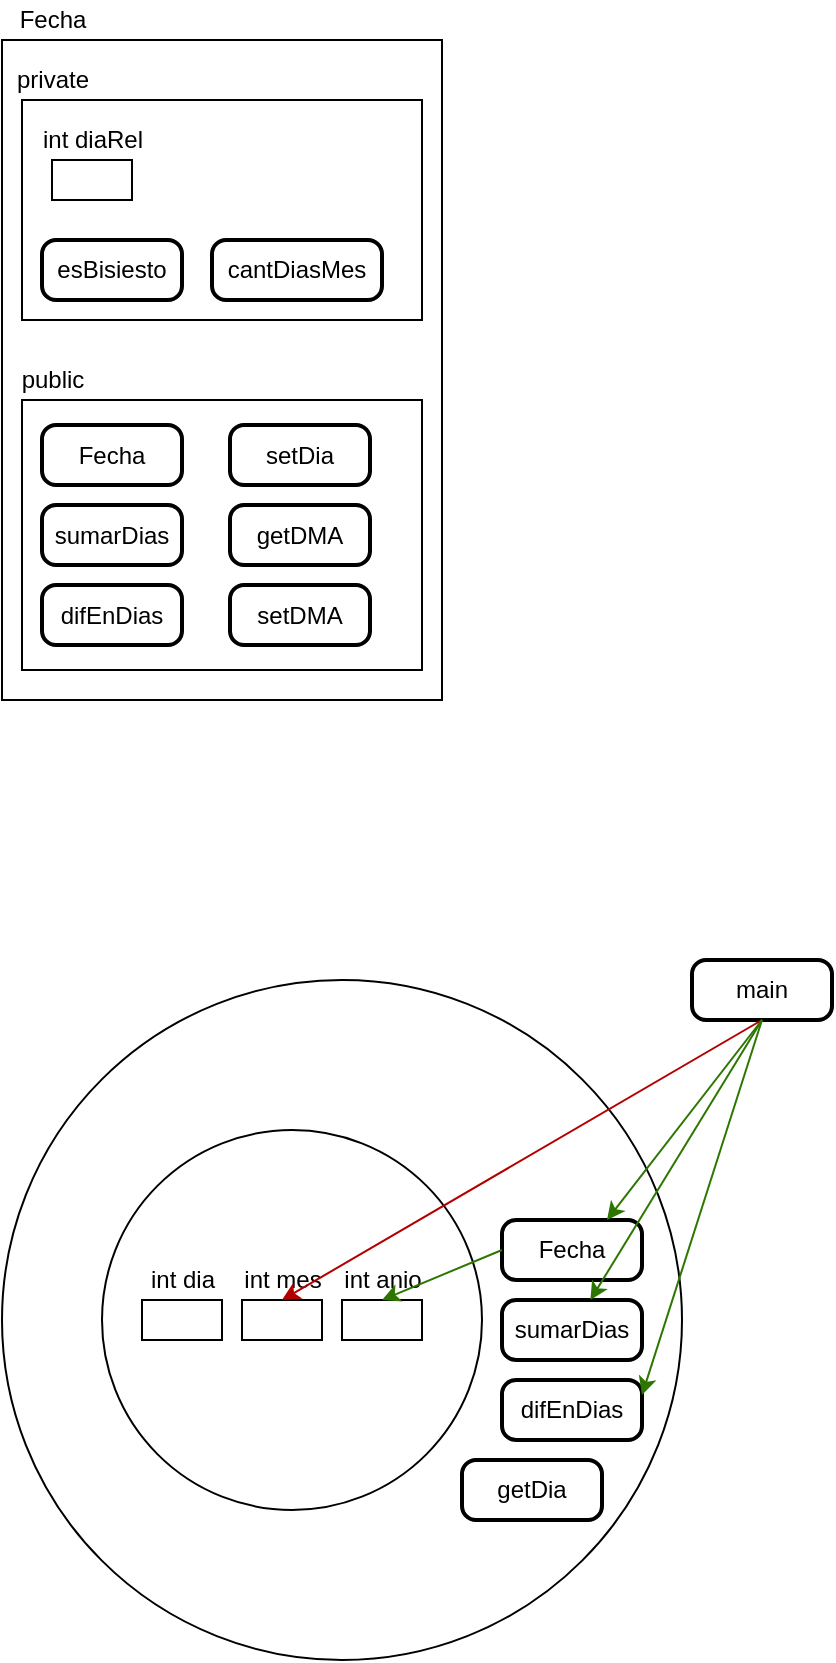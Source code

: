<mxfile version="20.2.3" type="device"><diagram id="mHn8WexySRuzS3800NZJ" name="Página-1"><mxGraphModel dx="1185" dy="714" grid="0" gridSize="10" guides="1" tooltips="1" connect="1" arrows="1" fold="1" page="1" pageScale="1" pageWidth="827" pageHeight="1169" math="0" shadow="0"><root><mxCell id="0"/><mxCell id="1" parent="0"/><mxCell id="NqUCk17vALh_o8XsfmTa-27" value="" style="ellipse;whiteSpace=wrap;html=1;aspect=fixed;" parent="1" vertex="1"><mxGeometry x="230" y="580" width="340" height="340" as="geometry"/></mxCell><mxCell id="NqUCk17vALh_o8XsfmTa-26" value="" style="ellipse;whiteSpace=wrap;html=1;aspect=fixed;" parent="1" vertex="1"><mxGeometry x="280" y="655" width="190" height="190" as="geometry"/></mxCell><mxCell id="NqUCk17vALh_o8XsfmTa-1" value="" style="rounded=0;whiteSpace=wrap;html=1;" parent="1" vertex="1"><mxGeometry x="230" y="110" width="220" height="330" as="geometry"/></mxCell><mxCell id="NqUCk17vALh_o8XsfmTa-10" value="Fecha" style="text;html=1;align=center;verticalAlign=middle;resizable=0;points=[];autosize=1;strokeColor=none;fillColor=none;" parent="1" vertex="1"><mxGeometry x="230" y="90" width="50" height="20" as="geometry"/></mxCell><mxCell id="NqUCk17vALh_o8XsfmTa-16" value="" style="group" parent="1" vertex="1" connectable="0"><mxGeometry x="230" y="270" width="210" height="155" as="geometry"/></mxCell><mxCell id="NqUCk17vALh_o8XsfmTa-14" value="" style="rounded=0;whiteSpace=wrap;html=1;" parent="NqUCk17vALh_o8XsfmTa-16" vertex="1"><mxGeometry x="10" y="20" width="200" height="135" as="geometry"/></mxCell><mxCell id="NqUCk17vALh_o8XsfmTa-8" value="sumarDias" style="rounded=1;whiteSpace=wrap;html=1;absoluteArcSize=1;arcSize=14;strokeWidth=2;" parent="NqUCk17vALh_o8XsfmTa-16" vertex="1"><mxGeometry x="20" y="72.5" width="70" height="30" as="geometry"/></mxCell><mxCell id="NqUCk17vALh_o8XsfmTa-9" value="difEnDias" style="rounded=1;whiteSpace=wrap;html=1;absoluteArcSize=1;arcSize=14;strokeWidth=2;" parent="NqUCk17vALh_o8XsfmTa-16" vertex="1"><mxGeometry x="20" y="112.5" width="70" height="30" as="geometry"/></mxCell><mxCell id="NqUCk17vALh_o8XsfmTa-11" value="Fecha" style="rounded=1;whiteSpace=wrap;html=1;absoluteArcSize=1;arcSize=14;strokeWidth=2;" parent="NqUCk17vALh_o8XsfmTa-16" vertex="1"><mxGeometry x="20" y="32.5" width="70" height="30" as="geometry"/></mxCell><mxCell id="NqUCk17vALh_o8XsfmTa-15" value="public" style="text;html=1;align=center;verticalAlign=middle;resizable=0;points=[];autosize=1;strokeColor=none;fillColor=none;" parent="NqUCk17vALh_o8XsfmTa-16" vertex="1"><mxGeometry width="50" height="20" as="geometry"/></mxCell><mxCell id="NqUCk17vALh_o8XsfmTa-44" value="setDia" style="rounded=1;whiteSpace=wrap;html=1;absoluteArcSize=1;arcSize=14;strokeWidth=2;" parent="NqUCk17vALh_o8XsfmTa-16" vertex="1"><mxGeometry x="114" y="32.5" width="70" height="30" as="geometry"/></mxCell><mxCell id="NqUCk17vALh_o8XsfmTa-45" value="getDMA" style="rounded=1;whiteSpace=wrap;html=1;absoluteArcSize=1;arcSize=14;strokeWidth=2;" parent="NqUCk17vALh_o8XsfmTa-16" vertex="1"><mxGeometry x="114" y="72.5" width="70" height="30" as="geometry"/></mxCell><mxCell id="NqUCk17vALh_o8XsfmTa-46" value="setDMA" style="rounded=1;whiteSpace=wrap;html=1;absoluteArcSize=1;arcSize=14;strokeWidth=2;" parent="NqUCk17vALh_o8XsfmTa-16" vertex="1"><mxGeometry x="114" y="112.5" width="70" height="30" as="geometry"/></mxCell><mxCell id="NqUCk17vALh_o8XsfmTa-19" value="" style="group" parent="1" vertex="1" connectable="0"><mxGeometry x="230" y="120" width="210" height="130" as="geometry"/></mxCell><mxCell id="NqUCk17vALh_o8XsfmTa-12" value="" style="rounded=0;whiteSpace=wrap;html=1;" parent="NqUCk17vALh_o8XsfmTa-19" vertex="1"><mxGeometry x="10" y="20" width="200" height="110" as="geometry"/></mxCell><mxCell id="NqUCk17vALh_o8XsfmTa-2" value="" style="rounded=0;whiteSpace=wrap;html=1;" parent="NqUCk17vALh_o8XsfmTa-19" vertex="1"><mxGeometry x="25" y="50" width="40" height="20" as="geometry"/></mxCell><mxCell id="NqUCk17vALh_o8XsfmTa-3" value="int diaRel" style="text;html=1;align=center;verticalAlign=middle;resizable=0;points=[];autosize=1;strokeColor=none;fillColor=none;" parent="NqUCk17vALh_o8XsfmTa-19" vertex="1"><mxGeometry x="10" y="30" width="70" height="20" as="geometry"/></mxCell><mxCell id="NqUCk17vALh_o8XsfmTa-13" value="private" style="text;html=1;align=center;verticalAlign=middle;resizable=0;points=[];autosize=1;strokeColor=none;fillColor=none;" parent="NqUCk17vALh_o8XsfmTa-19" vertex="1"><mxGeometry width="50" height="20" as="geometry"/></mxCell><mxCell id="NqUCk17vALh_o8XsfmTa-17" value="esBisiesto" style="rounded=1;whiteSpace=wrap;html=1;absoluteArcSize=1;arcSize=14;strokeWidth=2;" parent="NqUCk17vALh_o8XsfmTa-19" vertex="1"><mxGeometry x="20" y="90" width="70" height="30" as="geometry"/></mxCell><mxCell id="NqUCk17vALh_o8XsfmTa-18" value="cantDiasMes" style="rounded=1;whiteSpace=wrap;html=1;absoluteArcSize=1;arcSize=14;strokeWidth=2;" parent="NqUCk17vALh_o8XsfmTa-19" vertex="1"><mxGeometry x="105" y="90" width="85" height="30" as="geometry"/></mxCell><mxCell id="NqUCk17vALh_o8XsfmTa-20" value="" style="rounded=0;whiteSpace=wrap;html=1;" parent="1" vertex="1"><mxGeometry x="300" y="740" width="40" height="20" as="geometry"/></mxCell><mxCell id="NqUCk17vALh_o8XsfmTa-21" value="int dia" style="text;html=1;align=center;verticalAlign=middle;resizable=0;points=[];autosize=1;strokeColor=none;fillColor=none;" parent="1" vertex="1"><mxGeometry x="295" y="720" width="50" height="20" as="geometry"/></mxCell><mxCell id="NqUCk17vALh_o8XsfmTa-22" value="int mes" style="text;html=1;align=center;verticalAlign=middle;resizable=0;points=[];autosize=1;strokeColor=none;fillColor=none;" parent="1" vertex="1"><mxGeometry x="345" y="720" width="50" height="20" as="geometry"/></mxCell><mxCell id="NqUCk17vALh_o8XsfmTa-23" value="" style="rounded=0;whiteSpace=wrap;html=1;" parent="1" vertex="1"><mxGeometry x="350" y="740" width="40" height="20" as="geometry"/></mxCell><mxCell id="NqUCk17vALh_o8XsfmTa-24" value="int anio" style="text;html=1;align=center;verticalAlign=middle;resizable=0;points=[];autosize=1;strokeColor=none;fillColor=none;" parent="1" vertex="1"><mxGeometry x="395" y="720" width="50" height="20" as="geometry"/></mxCell><mxCell id="NqUCk17vALh_o8XsfmTa-25" value="" style="rounded=0;whiteSpace=wrap;html=1;" parent="1" vertex="1"><mxGeometry x="400" y="740" width="40" height="20" as="geometry"/></mxCell><mxCell id="NqUCk17vALh_o8XsfmTa-28" value="Fecha" style="rounded=1;whiteSpace=wrap;html=1;absoluteArcSize=1;arcSize=14;strokeWidth=2;" parent="1" vertex="1"><mxGeometry x="480" y="700" width="70" height="30" as="geometry"/></mxCell><mxCell id="NqUCk17vALh_o8XsfmTa-29" value="sumarDias" style="rounded=1;whiteSpace=wrap;html=1;absoluteArcSize=1;arcSize=14;strokeWidth=2;" parent="1" vertex="1"><mxGeometry x="480" y="740" width="70" height="30" as="geometry"/></mxCell><mxCell id="NqUCk17vALh_o8XsfmTa-30" value="difEnDias" style="rounded=1;whiteSpace=wrap;html=1;absoluteArcSize=1;arcSize=14;strokeWidth=2;" parent="1" vertex="1"><mxGeometry x="480" y="780" width="70" height="30" as="geometry"/></mxCell><mxCell id="NqUCk17vALh_o8XsfmTa-31" value="main" style="rounded=1;whiteSpace=wrap;html=1;absoluteArcSize=1;arcSize=14;strokeWidth=2;" parent="1" vertex="1"><mxGeometry x="575" y="570" width="70" height="30" as="geometry"/></mxCell><mxCell id="NqUCk17vALh_o8XsfmTa-32" value="" style="endArrow=classic;html=1;rounded=0;entryX=0.5;entryY=0;entryDx=0;entryDy=0;exitX=0.5;exitY=1;exitDx=0;exitDy=0;fillColor=#e51400;strokeColor=#B20000;" parent="1" source="NqUCk17vALh_o8XsfmTa-31" target="NqUCk17vALh_o8XsfmTa-23" edge="1"><mxGeometry width="50" height="50" relative="1" as="geometry"><mxPoint x="390" y="700" as="sourcePoint"/><mxPoint x="440" y="650" as="targetPoint"/></mxGeometry></mxCell><mxCell id="NqUCk17vALh_o8XsfmTa-33" value="" style="endArrow=classic;html=1;rounded=0;exitX=0.5;exitY=1;exitDx=0;exitDy=0;entryX=0.75;entryY=0;entryDx=0;entryDy=0;fillColor=#60a917;strokeColor=#2D7600;" parent="1" source="NqUCk17vALh_o8XsfmTa-31" target="NqUCk17vALh_o8XsfmTa-28" edge="1"><mxGeometry width="50" height="50" relative="1" as="geometry"><mxPoint x="320" y="810" as="sourcePoint"/><mxPoint x="370" y="760" as="targetPoint"/></mxGeometry></mxCell><mxCell id="NqUCk17vALh_o8XsfmTa-34" value="" style="endArrow=classic;html=1;rounded=0;exitX=0.5;exitY=1;exitDx=0;exitDy=0;fillColor=#60a917;strokeColor=#2D7600;" parent="1" source="NqUCk17vALh_o8XsfmTa-31" target="NqUCk17vALh_o8XsfmTa-29" edge="1"><mxGeometry width="50" height="50" relative="1" as="geometry"><mxPoint x="620" y="610" as="sourcePoint"/><mxPoint x="532.5" y="710" as="targetPoint"/></mxGeometry></mxCell><mxCell id="NqUCk17vALh_o8XsfmTa-35" value="" style="endArrow=classic;html=1;rounded=0;fillColor=#60a917;strokeColor=#2D7600;entryX=1;entryY=0.25;entryDx=0;entryDy=0;" parent="1" target="NqUCk17vALh_o8XsfmTa-30" edge="1"><mxGeometry width="50" height="50" relative="1" as="geometry"><mxPoint x="610" y="600" as="sourcePoint"/><mxPoint x="525.161" y="750" as="targetPoint"/></mxGeometry></mxCell><mxCell id="NqUCk17vALh_o8XsfmTa-36" value="" style="endArrow=classic;html=1;rounded=0;exitX=0;exitY=0.5;exitDx=0;exitDy=0;entryX=0.5;entryY=0;entryDx=0;entryDy=0;fillColor=#60a917;strokeColor=#2D7600;" parent="1" source="NqUCk17vALh_o8XsfmTa-28" target="NqUCk17vALh_o8XsfmTa-25" edge="1"><mxGeometry width="50" height="50" relative="1" as="geometry"><mxPoint x="620" y="610" as="sourcePoint"/><mxPoint x="542.5" y="710" as="targetPoint"/></mxGeometry></mxCell><mxCell id="NqUCk17vALh_o8XsfmTa-37" value="getDia" style="rounded=1;whiteSpace=wrap;html=1;absoluteArcSize=1;arcSize=14;strokeWidth=2;" parent="1" vertex="1"><mxGeometry x="460" y="820" width="70" height="30" as="geometry"/></mxCell></root></mxGraphModel></diagram></mxfile>